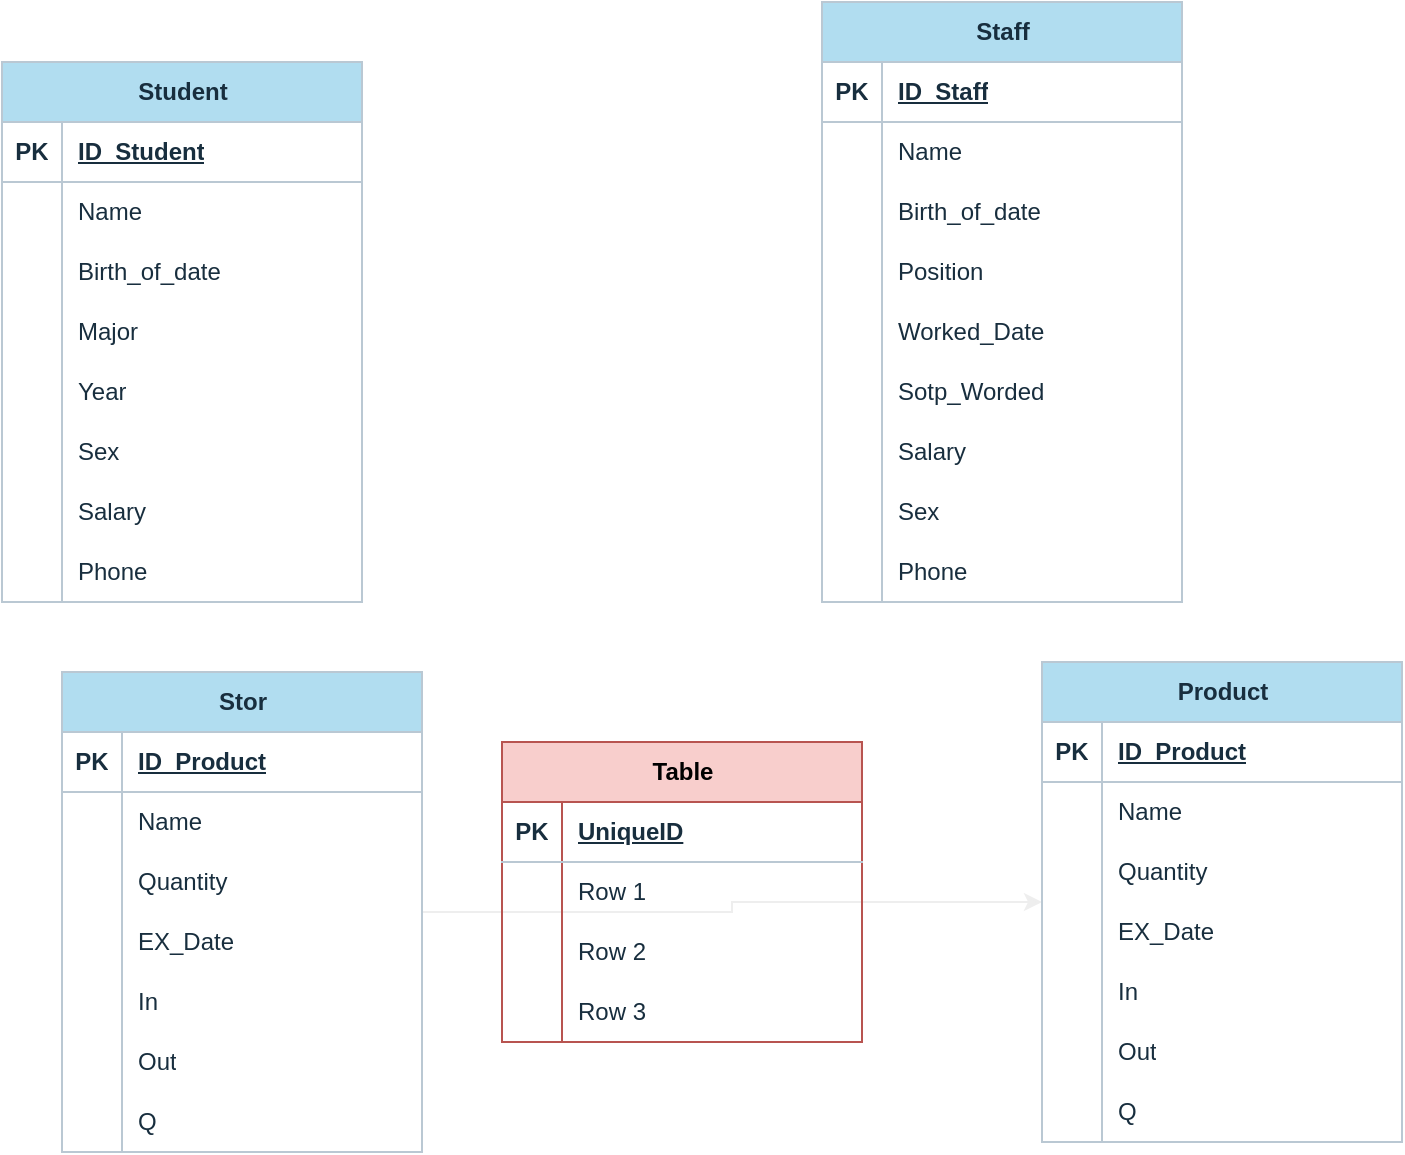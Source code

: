 <mxfile version="22.0.6" type="github">
  <diagram name="Page-1" id="-uVMMK3k9KQ1i6ZCqs99">
    <mxGraphModel dx="1050" dy="574" grid="1" gridSize="10" guides="1" tooltips="1" connect="1" arrows="1" fold="1" page="1" pageScale="1" pageWidth="827" pageHeight="1169" math="0" shadow="0">
      <root>
        <mxCell id="0" />
        <mxCell id="1" parent="0" />
        <mxCell id="HidAWveacoZVQn8KTS15-1" value="Student" style="shape=table;startSize=30;container=1;collapsible=1;childLayout=tableLayout;fixedRows=1;rowLines=0;fontStyle=1;align=center;resizeLast=1;html=1;labelBackgroundColor=none;fillColor=#B1DDF0;strokeColor=#BAC8D3;fontColor=#182E3E;" vertex="1" parent="1">
          <mxGeometry x="80" y="160" width="180" height="270" as="geometry" />
        </mxCell>
        <mxCell id="HidAWveacoZVQn8KTS15-2" value="" style="shape=tableRow;horizontal=0;startSize=0;swimlaneHead=0;swimlaneBody=0;fillColor=none;collapsible=0;dropTarget=0;points=[[0,0.5],[1,0.5]];portConstraint=eastwest;top=0;left=0;right=0;bottom=1;labelBackgroundColor=none;strokeColor=#BAC8D3;fontColor=#182E3E;" vertex="1" parent="HidAWveacoZVQn8KTS15-1">
          <mxGeometry y="30" width="180" height="30" as="geometry" />
        </mxCell>
        <mxCell id="HidAWveacoZVQn8KTS15-3" value="PK" style="shape=partialRectangle;connectable=0;fillColor=none;top=0;left=0;bottom=0;right=0;fontStyle=1;overflow=hidden;whiteSpace=wrap;html=1;labelBackgroundColor=none;strokeColor=#BAC8D3;fontColor=#182E3E;" vertex="1" parent="HidAWveacoZVQn8KTS15-2">
          <mxGeometry width="30" height="30" as="geometry">
            <mxRectangle width="30" height="30" as="alternateBounds" />
          </mxGeometry>
        </mxCell>
        <mxCell id="HidAWveacoZVQn8KTS15-4" value="ID_Student" style="shape=partialRectangle;connectable=0;fillColor=none;top=0;left=0;bottom=0;right=0;align=left;spacingLeft=6;fontStyle=5;overflow=hidden;whiteSpace=wrap;html=1;labelBackgroundColor=none;strokeColor=#BAC8D3;fontColor=#182E3E;" vertex="1" parent="HidAWveacoZVQn8KTS15-2">
          <mxGeometry x="30" width="150" height="30" as="geometry">
            <mxRectangle width="150" height="30" as="alternateBounds" />
          </mxGeometry>
        </mxCell>
        <mxCell id="HidAWveacoZVQn8KTS15-5" value="" style="shape=tableRow;horizontal=0;startSize=0;swimlaneHead=0;swimlaneBody=0;fillColor=none;collapsible=0;dropTarget=0;points=[[0,0.5],[1,0.5]];portConstraint=eastwest;top=0;left=0;right=0;bottom=0;labelBackgroundColor=none;strokeColor=#BAC8D3;fontColor=#182E3E;" vertex="1" parent="HidAWveacoZVQn8KTS15-1">
          <mxGeometry y="60" width="180" height="30" as="geometry" />
        </mxCell>
        <mxCell id="HidAWveacoZVQn8KTS15-6" value="" style="shape=partialRectangle;connectable=0;fillColor=none;top=0;left=0;bottom=0;right=0;editable=1;overflow=hidden;whiteSpace=wrap;html=1;labelBackgroundColor=none;strokeColor=#BAC8D3;fontColor=#182E3E;" vertex="1" parent="HidAWveacoZVQn8KTS15-5">
          <mxGeometry width="30" height="30" as="geometry">
            <mxRectangle width="30" height="30" as="alternateBounds" />
          </mxGeometry>
        </mxCell>
        <mxCell id="HidAWveacoZVQn8KTS15-7" value="Name" style="shape=partialRectangle;connectable=0;fillColor=none;top=0;left=0;bottom=0;right=0;align=left;spacingLeft=6;overflow=hidden;whiteSpace=wrap;html=1;labelBackgroundColor=none;strokeColor=#BAC8D3;fontColor=#182E3E;" vertex="1" parent="HidAWveacoZVQn8KTS15-5">
          <mxGeometry x="30" width="150" height="30" as="geometry">
            <mxRectangle width="150" height="30" as="alternateBounds" />
          </mxGeometry>
        </mxCell>
        <mxCell id="HidAWveacoZVQn8KTS15-8" value="" style="shape=tableRow;horizontal=0;startSize=0;swimlaneHead=0;swimlaneBody=0;fillColor=none;collapsible=0;dropTarget=0;points=[[0,0.5],[1,0.5]];portConstraint=eastwest;top=0;left=0;right=0;bottom=0;labelBackgroundColor=none;strokeColor=#BAC8D3;fontColor=#182E3E;" vertex="1" parent="HidAWveacoZVQn8KTS15-1">
          <mxGeometry y="90" width="180" height="30" as="geometry" />
        </mxCell>
        <mxCell id="HidAWveacoZVQn8KTS15-9" value="" style="shape=partialRectangle;connectable=0;fillColor=none;top=0;left=0;bottom=0;right=0;editable=1;overflow=hidden;whiteSpace=wrap;html=1;labelBackgroundColor=none;strokeColor=#BAC8D3;fontColor=#182E3E;" vertex="1" parent="HidAWveacoZVQn8KTS15-8">
          <mxGeometry width="30" height="30" as="geometry">
            <mxRectangle width="30" height="30" as="alternateBounds" />
          </mxGeometry>
        </mxCell>
        <mxCell id="HidAWveacoZVQn8KTS15-10" value="Birth_of_date" style="shape=partialRectangle;connectable=0;fillColor=none;top=0;left=0;bottom=0;right=0;align=left;spacingLeft=6;overflow=hidden;whiteSpace=wrap;html=1;labelBackgroundColor=none;strokeColor=#BAC8D3;fontColor=#182E3E;" vertex="1" parent="HidAWveacoZVQn8KTS15-8">
          <mxGeometry x="30" width="150" height="30" as="geometry">
            <mxRectangle width="150" height="30" as="alternateBounds" />
          </mxGeometry>
        </mxCell>
        <mxCell id="HidAWveacoZVQn8KTS15-11" value="" style="shape=tableRow;horizontal=0;startSize=0;swimlaneHead=0;swimlaneBody=0;fillColor=none;collapsible=0;dropTarget=0;points=[[0,0.5],[1,0.5]];portConstraint=eastwest;top=0;left=0;right=0;bottom=0;labelBackgroundColor=none;strokeColor=#BAC8D3;fontColor=#182E3E;" vertex="1" parent="HidAWveacoZVQn8KTS15-1">
          <mxGeometry y="120" width="180" height="30" as="geometry" />
        </mxCell>
        <mxCell id="HidAWveacoZVQn8KTS15-12" value="" style="shape=partialRectangle;connectable=0;fillColor=none;top=0;left=0;bottom=0;right=0;editable=1;overflow=hidden;whiteSpace=wrap;html=1;labelBackgroundColor=none;strokeColor=#BAC8D3;fontColor=#182E3E;" vertex="1" parent="HidAWveacoZVQn8KTS15-11">
          <mxGeometry width="30" height="30" as="geometry">
            <mxRectangle width="30" height="30" as="alternateBounds" />
          </mxGeometry>
        </mxCell>
        <mxCell id="HidAWveacoZVQn8KTS15-13" value="Major" style="shape=partialRectangle;connectable=0;fillColor=none;top=0;left=0;bottom=0;right=0;align=left;spacingLeft=6;overflow=hidden;whiteSpace=wrap;html=1;labelBackgroundColor=none;strokeColor=#BAC8D3;fontColor=#182E3E;" vertex="1" parent="HidAWveacoZVQn8KTS15-11">
          <mxGeometry x="30" width="150" height="30" as="geometry">
            <mxRectangle width="150" height="30" as="alternateBounds" />
          </mxGeometry>
        </mxCell>
        <mxCell id="HidAWveacoZVQn8KTS15-64" value="" style="shape=tableRow;horizontal=0;startSize=0;swimlaneHead=0;swimlaneBody=0;fillColor=none;collapsible=0;dropTarget=0;points=[[0,0.5],[1,0.5]];portConstraint=eastwest;top=0;left=0;right=0;bottom=0;labelBackgroundColor=none;strokeColor=#BAC8D3;fontColor=#182E3E;" vertex="1" parent="HidAWveacoZVQn8KTS15-1">
          <mxGeometry y="150" width="180" height="30" as="geometry" />
        </mxCell>
        <mxCell id="HidAWveacoZVQn8KTS15-65" value="" style="shape=partialRectangle;connectable=0;fillColor=none;top=0;left=0;bottom=0;right=0;editable=1;overflow=hidden;whiteSpace=wrap;html=1;labelBackgroundColor=none;strokeColor=#BAC8D3;fontColor=#182E3E;" vertex="1" parent="HidAWveacoZVQn8KTS15-64">
          <mxGeometry width="30" height="30" as="geometry">
            <mxRectangle width="30" height="30" as="alternateBounds" />
          </mxGeometry>
        </mxCell>
        <mxCell id="HidAWveacoZVQn8KTS15-66" value="Year" style="shape=partialRectangle;connectable=0;fillColor=none;top=0;left=0;bottom=0;right=0;align=left;spacingLeft=6;overflow=hidden;whiteSpace=wrap;html=1;labelBackgroundColor=none;strokeColor=#BAC8D3;fontColor=#182E3E;" vertex="1" parent="HidAWveacoZVQn8KTS15-64">
          <mxGeometry x="30" width="150" height="30" as="geometry">
            <mxRectangle width="150" height="30" as="alternateBounds" />
          </mxGeometry>
        </mxCell>
        <mxCell id="HidAWveacoZVQn8KTS15-67" value="" style="shape=tableRow;horizontal=0;startSize=0;swimlaneHead=0;swimlaneBody=0;fillColor=none;collapsible=0;dropTarget=0;points=[[0,0.5],[1,0.5]];portConstraint=eastwest;top=0;left=0;right=0;bottom=0;labelBackgroundColor=none;strokeColor=#BAC8D3;fontColor=#182E3E;" vertex="1" parent="HidAWveacoZVQn8KTS15-1">
          <mxGeometry y="180" width="180" height="30" as="geometry" />
        </mxCell>
        <mxCell id="HidAWveacoZVQn8KTS15-68" value="" style="shape=partialRectangle;connectable=0;fillColor=none;top=0;left=0;bottom=0;right=0;editable=1;overflow=hidden;whiteSpace=wrap;html=1;labelBackgroundColor=none;strokeColor=#BAC8D3;fontColor=#182E3E;" vertex="1" parent="HidAWveacoZVQn8KTS15-67">
          <mxGeometry width="30" height="30" as="geometry">
            <mxRectangle width="30" height="30" as="alternateBounds" />
          </mxGeometry>
        </mxCell>
        <mxCell id="HidAWveacoZVQn8KTS15-69" value="Sex" style="shape=partialRectangle;connectable=0;fillColor=none;top=0;left=0;bottom=0;right=0;align=left;spacingLeft=6;overflow=hidden;whiteSpace=wrap;html=1;labelBackgroundColor=none;strokeColor=#BAC8D3;fontColor=#182E3E;" vertex="1" parent="HidAWveacoZVQn8KTS15-67">
          <mxGeometry x="30" width="150" height="30" as="geometry">
            <mxRectangle width="150" height="30" as="alternateBounds" />
          </mxGeometry>
        </mxCell>
        <mxCell id="HidAWveacoZVQn8KTS15-109" value="" style="shape=tableRow;horizontal=0;startSize=0;swimlaneHead=0;swimlaneBody=0;fillColor=none;collapsible=0;dropTarget=0;points=[[0,0.5],[1,0.5]];portConstraint=eastwest;top=0;left=0;right=0;bottom=0;labelBackgroundColor=none;strokeColor=#BAC8D3;fontColor=#182E3E;" vertex="1" parent="HidAWveacoZVQn8KTS15-1">
          <mxGeometry y="210" width="180" height="30" as="geometry" />
        </mxCell>
        <mxCell id="HidAWveacoZVQn8KTS15-110" value="" style="shape=partialRectangle;connectable=0;fillColor=none;top=0;left=0;bottom=0;right=0;editable=1;overflow=hidden;whiteSpace=wrap;html=1;labelBackgroundColor=none;strokeColor=#BAC8D3;fontColor=#182E3E;" vertex="1" parent="HidAWveacoZVQn8KTS15-109">
          <mxGeometry width="30" height="30" as="geometry">
            <mxRectangle width="30" height="30" as="alternateBounds" />
          </mxGeometry>
        </mxCell>
        <mxCell id="HidAWveacoZVQn8KTS15-111" value="Salary" style="shape=partialRectangle;connectable=0;fillColor=none;top=0;left=0;bottom=0;right=0;align=left;spacingLeft=6;overflow=hidden;whiteSpace=wrap;html=1;labelBackgroundColor=none;strokeColor=#BAC8D3;fontColor=#182E3E;" vertex="1" parent="HidAWveacoZVQn8KTS15-109">
          <mxGeometry x="30" width="150" height="30" as="geometry">
            <mxRectangle width="150" height="30" as="alternateBounds" />
          </mxGeometry>
        </mxCell>
        <mxCell id="HidAWveacoZVQn8KTS15-176" value="" style="shape=tableRow;horizontal=0;startSize=0;swimlaneHead=0;swimlaneBody=0;fillColor=none;collapsible=0;dropTarget=0;points=[[0,0.5],[1,0.5]];portConstraint=eastwest;top=0;left=0;right=0;bottom=0;labelBackgroundColor=none;strokeColor=#BAC8D3;fontColor=#182E3E;" vertex="1" parent="HidAWveacoZVQn8KTS15-1">
          <mxGeometry y="240" width="180" height="30" as="geometry" />
        </mxCell>
        <mxCell id="HidAWveacoZVQn8KTS15-177" value="" style="shape=partialRectangle;connectable=0;fillColor=none;top=0;left=0;bottom=0;right=0;editable=1;overflow=hidden;whiteSpace=wrap;html=1;labelBackgroundColor=none;strokeColor=#BAC8D3;fontColor=#182E3E;" vertex="1" parent="HidAWveacoZVQn8KTS15-176">
          <mxGeometry width="30" height="30" as="geometry">
            <mxRectangle width="30" height="30" as="alternateBounds" />
          </mxGeometry>
        </mxCell>
        <mxCell id="HidAWveacoZVQn8KTS15-178" value="Phone" style="shape=partialRectangle;connectable=0;fillColor=none;top=0;left=0;bottom=0;right=0;align=left;spacingLeft=6;overflow=hidden;whiteSpace=wrap;html=1;labelBackgroundColor=none;strokeColor=#BAC8D3;fontColor=#182E3E;" vertex="1" parent="HidAWveacoZVQn8KTS15-176">
          <mxGeometry x="30" width="150" height="30" as="geometry">
            <mxRectangle width="150" height="30" as="alternateBounds" />
          </mxGeometry>
        </mxCell>
        <mxCell id="HidAWveacoZVQn8KTS15-70" value="Staff" style="shape=table;startSize=30;container=1;collapsible=1;childLayout=tableLayout;fixedRows=1;rowLines=0;fontStyle=1;align=center;resizeLast=1;html=1;labelBackgroundColor=none;fillColor=#B1DDF0;strokeColor=#BAC8D3;fontColor=#182E3E;" vertex="1" parent="1">
          <mxGeometry x="490" y="130" width="180" height="300" as="geometry" />
        </mxCell>
        <mxCell id="HidAWveacoZVQn8KTS15-71" value="" style="shape=tableRow;horizontal=0;startSize=0;swimlaneHead=0;swimlaneBody=0;fillColor=none;collapsible=0;dropTarget=0;points=[[0,0.5],[1,0.5]];portConstraint=eastwest;top=0;left=0;right=0;bottom=1;labelBackgroundColor=none;strokeColor=#BAC8D3;fontColor=#182E3E;" vertex="1" parent="HidAWveacoZVQn8KTS15-70">
          <mxGeometry y="30" width="180" height="30" as="geometry" />
        </mxCell>
        <mxCell id="HidAWveacoZVQn8KTS15-72" value="PK" style="shape=partialRectangle;connectable=0;fillColor=none;top=0;left=0;bottom=0;right=0;fontStyle=1;overflow=hidden;whiteSpace=wrap;html=1;labelBackgroundColor=none;strokeColor=#BAC8D3;fontColor=#182E3E;" vertex="1" parent="HidAWveacoZVQn8KTS15-71">
          <mxGeometry width="30" height="30" as="geometry">
            <mxRectangle width="30" height="30" as="alternateBounds" />
          </mxGeometry>
        </mxCell>
        <mxCell id="HidAWveacoZVQn8KTS15-73" value="ID_Staff" style="shape=partialRectangle;connectable=0;fillColor=none;top=0;left=0;bottom=0;right=0;align=left;spacingLeft=6;fontStyle=5;overflow=hidden;whiteSpace=wrap;html=1;labelBackgroundColor=none;strokeColor=#BAC8D3;fontColor=#182E3E;" vertex="1" parent="HidAWveacoZVQn8KTS15-71">
          <mxGeometry x="30" width="150" height="30" as="geometry">
            <mxRectangle width="150" height="30" as="alternateBounds" />
          </mxGeometry>
        </mxCell>
        <mxCell id="HidAWveacoZVQn8KTS15-74" value="" style="shape=tableRow;horizontal=0;startSize=0;swimlaneHead=0;swimlaneBody=0;fillColor=none;collapsible=0;dropTarget=0;points=[[0,0.5],[1,0.5]];portConstraint=eastwest;top=0;left=0;right=0;bottom=0;labelBackgroundColor=none;strokeColor=#BAC8D3;fontColor=#182E3E;" vertex="1" parent="HidAWveacoZVQn8KTS15-70">
          <mxGeometry y="60" width="180" height="30" as="geometry" />
        </mxCell>
        <mxCell id="HidAWveacoZVQn8KTS15-75" value="" style="shape=partialRectangle;connectable=0;fillColor=none;top=0;left=0;bottom=0;right=0;editable=1;overflow=hidden;whiteSpace=wrap;html=1;labelBackgroundColor=none;strokeColor=#BAC8D3;fontColor=#182E3E;" vertex="1" parent="HidAWveacoZVQn8KTS15-74">
          <mxGeometry width="30" height="30" as="geometry">
            <mxRectangle width="30" height="30" as="alternateBounds" />
          </mxGeometry>
        </mxCell>
        <mxCell id="HidAWveacoZVQn8KTS15-76" value="Name" style="shape=partialRectangle;connectable=0;fillColor=none;top=0;left=0;bottom=0;right=0;align=left;spacingLeft=6;overflow=hidden;whiteSpace=wrap;html=1;labelBackgroundColor=none;strokeColor=#BAC8D3;fontColor=#182E3E;" vertex="1" parent="HidAWveacoZVQn8KTS15-74">
          <mxGeometry x="30" width="150" height="30" as="geometry">
            <mxRectangle width="150" height="30" as="alternateBounds" />
          </mxGeometry>
        </mxCell>
        <mxCell id="HidAWveacoZVQn8KTS15-77" value="" style="shape=tableRow;horizontal=0;startSize=0;swimlaneHead=0;swimlaneBody=0;fillColor=none;collapsible=0;dropTarget=0;points=[[0,0.5],[1,0.5]];portConstraint=eastwest;top=0;left=0;right=0;bottom=0;labelBackgroundColor=none;strokeColor=#BAC8D3;fontColor=#182E3E;" vertex="1" parent="HidAWveacoZVQn8KTS15-70">
          <mxGeometry y="90" width="180" height="30" as="geometry" />
        </mxCell>
        <mxCell id="HidAWveacoZVQn8KTS15-78" value="" style="shape=partialRectangle;connectable=0;fillColor=none;top=0;left=0;bottom=0;right=0;editable=1;overflow=hidden;whiteSpace=wrap;html=1;labelBackgroundColor=none;strokeColor=#BAC8D3;fontColor=#182E3E;" vertex="1" parent="HidAWveacoZVQn8KTS15-77">
          <mxGeometry width="30" height="30" as="geometry">
            <mxRectangle width="30" height="30" as="alternateBounds" />
          </mxGeometry>
        </mxCell>
        <mxCell id="HidAWveacoZVQn8KTS15-79" value="Birth_of_date" style="shape=partialRectangle;connectable=0;fillColor=none;top=0;left=0;bottom=0;right=0;align=left;spacingLeft=6;overflow=hidden;whiteSpace=wrap;html=1;labelBackgroundColor=none;strokeColor=#BAC8D3;fontColor=#182E3E;" vertex="1" parent="HidAWveacoZVQn8KTS15-77">
          <mxGeometry x="30" width="150" height="30" as="geometry">
            <mxRectangle width="150" height="30" as="alternateBounds" />
          </mxGeometry>
        </mxCell>
        <mxCell id="HidAWveacoZVQn8KTS15-80" value="" style="shape=tableRow;horizontal=0;startSize=0;swimlaneHead=0;swimlaneBody=0;fillColor=none;collapsible=0;dropTarget=0;points=[[0,0.5],[1,0.5]];portConstraint=eastwest;top=0;left=0;right=0;bottom=0;labelBackgroundColor=none;strokeColor=#BAC8D3;fontColor=#182E3E;" vertex="1" parent="HidAWveacoZVQn8KTS15-70">
          <mxGeometry y="120" width="180" height="30" as="geometry" />
        </mxCell>
        <mxCell id="HidAWveacoZVQn8KTS15-81" value="" style="shape=partialRectangle;connectable=0;fillColor=none;top=0;left=0;bottom=0;right=0;editable=1;overflow=hidden;whiteSpace=wrap;html=1;labelBackgroundColor=none;strokeColor=#BAC8D3;fontColor=#182E3E;" vertex="1" parent="HidAWveacoZVQn8KTS15-80">
          <mxGeometry width="30" height="30" as="geometry">
            <mxRectangle width="30" height="30" as="alternateBounds" />
          </mxGeometry>
        </mxCell>
        <mxCell id="HidAWveacoZVQn8KTS15-82" value="Position" style="shape=partialRectangle;connectable=0;fillColor=none;top=0;left=0;bottom=0;right=0;align=left;spacingLeft=6;overflow=hidden;whiteSpace=wrap;html=1;labelBackgroundColor=none;strokeColor=#BAC8D3;fontColor=#182E3E;" vertex="1" parent="HidAWveacoZVQn8KTS15-80">
          <mxGeometry x="30" width="150" height="30" as="geometry">
            <mxRectangle width="150" height="30" as="alternateBounds" />
          </mxGeometry>
        </mxCell>
        <mxCell id="HidAWveacoZVQn8KTS15-83" value="" style="shape=tableRow;horizontal=0;startSize=0;swimlaneHead=0;swimlaneBody=0;fillColor=none;collapsible=0;dropTarget=0;points=[[0,0.5],[1,0.5]];portConstraint=eastwest;top=0;left=0;right=0;bottom=0;labelBackgroundColor=none;strokeColor=#BAC8D3;fontColor=#182E3E;" vertex="1" parent="HidAWveacoZVQn8KTS15-70">
          <mxGeometry y="150" width="180" height="30" as="geometry" />
        </mxCell>
        <mxCell id="HidAWveacoZVQn8KTS15-84" value="" style="shape=partialRectangle;connectable=0;fillColor=none;top=0;left=0;bottom=0;right=0;editable=1;overflow=hidden;whiteSpace=wrap;html=1;labelBackgroundColor=none;strokeColor=#BAC8D3;fontColor=#182E3E;" vertex="1" parent="HidAWveacoZVQn8KTS15-83">
          <mxGeometry width="30" height="30" as="geometry">
            <mxRectangle width="30" height="30" as="alternateBounds" />
          </mxGeometry>
        </mxCell>
        <mxCell id="HidAWveacoZVQn8KTS15-85" value="Worked_Date" style="shape=partialRectangle;connectable=0;fillColor=none;top=0;left=0;bottom=0;right=0;align=left;spacingLeft=6;overflow=hidden;whiteSpace=wrap;html=1;labelBackgroundColor=none;strokeColor=#BAC8D3;fontColor=#182E3E;" vertex="1" parent="HidAWveacoZVQn8KTS15-83">
          <mxGeometry x="30" width="150" height="30" as="geometry">
            <mxRectangle width="150" height="30" as="alternateBounds" />
          </mxGeometry>
        </mxCell>
        <mxCell id="HidAWveacoZVQn8KTS15-86" value="" style="shape=tableRow;horizontal=0;startSize=0;swimlaneHead=0;swimlaneBody=0;fillColor=none;collapsible=0;dropTarget=0;points=[[0,0.5],[1,0.5]];portConstraint=eastwest;top=0;left=0;right=0;bottom=0;labelBackgroundColor=none;strokeColor=#BAC8D3;fontColor=#182E3E;" vertex="1" parent="HidAWveacoZVQn8KTS15-70">
          <mxGeometry y="180" width="180" height="30" as="geometry" />
        </mxCell>
        <mxCell id="HidAWveacoZVQn8KTS15-87" value="" style="shape=partialRectangle;connectable=0;fillColor=none;top=0;left=0;bottom=0;right=0;editable=1;overflow=hidden;whiteSpace=wrap;html=1;labelBackgroundColor=none;strokeColor=#BAC8D3;fontColor=#182E3E;" vertex="1" parent="HidAWveacoZVQn8KTS15-86">
          <mxGeometry width="30" height="30" as="geometry">
            <mxRectangle width="30" height="30" as="alternateBounds" />
          </mxGeometry>
        </mxCell>
        <mxCell id="HidAWveacoZVQn8KTS15-88" value="Sotp_Worded" style="shape=partialRectangle;connectable=0;fillColor=none;top=0;left=0;bottom=0;right=0;align=left;spacingLeft=6;overflow=hidden;whiteSpace=wrap;html=1;labelBackgroundColor=none;strokeColor=#BAC8D3;fontColor=#182E3E;" vertex="1" parent="HidAWveacoZVQn8KTS15-86">
          <mxGeometry x="30" width="150" height="30" as="geometry">
            <mxRectangle width="150" height="30" as="alternateBounds" />
          </mxGeometry>
        </mxCell>
        <mxCell id="HidAWveacoZVQn8KTS15-112" value="" style="shape=tableRow;horizontal=0;startSize=0;swimlaneHead=0;swimlaneBody=0;fillColor=none;collapsible=0;dropTarget=0;points=[[0,0.5],[1,0.5]];portConstraint=eastwest;top=0;left=0;right=0;bottom=0;labelBackgroundColor=none;strokeColor=#BAC8D3;fontColor=#182E3E;" vertex="1" parent="HidAWveacoZVQn8KTS15-70">
          <mxGeometry y="210" width="180" height="30" as="geometry" />
        </mxCell>
        <mxCell id="HidAWveacoZVQn8KTS15-113" value="" style="shape=partialRectangle;connectable=0;fillColor=none;top=0;left=0;bottom=0;right=0;editable=1;overflow=hidden;whiteSpace=wrap;html=1;labelBackgroundColor=none;strokeColor=#BAC8D3;fontColor=#182E3E;" vertex="1" parent="HidAWveacoZVQn8KTS15-112">
          <mxGeometry width="30" height="30" as="geometry">
            <mxRectangle width="30" height="30" as="alternateBounds" />
          </mxGeometry>
        </mxCell>
        <mxCell id="HidAWveacoZVQn8KTS15-114" value="Salary" style="shape=partialRectangle;connectable=0;fillColor=none;top=0;left=0;bottom=0;right=0;align=left;spacingLeft=6;overflow=hidden;whiteSpace=wrap;html=1;labelBackgroundColor=none;strokeColor=#BAC8D3;fontColor=#182E3E;" vertex="1" parent="HidAWveacoZVQn8KTS15-112">
          <mxGeometry x="30" width="150" height="30" as="geometry">
            <mxRectangle width="150" height="30" as="alternateBounds" />
          </mxGeometry>
        </mxCell>
        <mxCell id="HidAWveacoZVQn8KTS15-115" value="" style="shape=tableRow;horizontal=0;startSize=0;swimlaneHead=0;swimlaneBody=0;fillColor=none;collapsible=0;dropTarget=0;points=[[0,0.5],[1,0.5]];portConstraint=eastwest;top=0;left=0;right=0;bottom=0;labelBackgroundColor=none;strokeColor=#BAC8D3;fontColor=#182E3E;" vertex="1" parent="HidAWveacoZVQn8KTS15-70">
          <mxGeometry y="240" width="180" height="30" as="geometry" />
        </mxCell>
        <mxCell id="HidAWveacoZVQn8KTS15-116" value="" style="shape=partialRectangle;connectable=0;fillColor=none;top=0;left=0;bottom=0;right=0;editable=1;overflow=hidden;whiteSpace=wrap;html=1;labelBackgroundColor=none;strokeColor=#BAC8D3;fontColor=#182E3E;" vertex="1" parent="HidAWveacoZVQn8KTS15-115">
          <mxGeometry width="30" height="30" as="geometry">
            <mxRectangle width="30" height="30" as="alternateBounds" />
          </mxGeometry>
        </mxCell>
        <mxCell id="HidAWveacoZVQn8KTS15-117" value="Sex" style="shape=partialRectangle;connectable=0;fillColor=none;top=0;left=0;bottom=0;right=0;align=left;spacingLeft=6;overflow=hidden;whiteSpace=wrap;html=1;labelBackgroundColor=none;strokeColor=#BAC8D3;fontColor=#182E3E;" vertex="1" parent="HidAWveacoZVQn8KTS15-115">
          <mxGeometry x="30" width="150" height="30" as="geometry">
            <mxRectangle width="150" height="30" as="alternateBounds" />
          </mxGeometry>
        </mxCell>
        <mxCell id="HidAWveacoZVQn8KTS15-179" value="" style="shape=tableRow;horizontal=0;startSize=0;swimlaneHead=0;swimlaneBody=0;fillColor=none;collapsible=0;dropTarget=0;points=[[0,0.5],[1,0.5]];portConstraint=eastwest;top=0;left=0;right=0;bottom=0;labelBackgroundColor=none;strokeColor=#BAC8D3;fontColor=#182E3E;" vertex="1" parent="HidAWveacoZVQn8KTS15-70">
          <mxGeometry y="270" width="180" height="30" as="geometry" />
        </mxCell>
        <mxCell id="HidAWveacoZVQn8KTS15-180" value="" style="shape=partialRectangle;connectable=0;fillColor=none;top=0;left=0;bottom=0;right=0;editable=1;overflow=hidden;whiteSpace=wrap;html=1;labelBackgroundColor=none;strokeColor=#BAC8D3;fontColor=#182E3E;" vertex="1" parent="HidAWveacoZVQn8KTS15-179">
          <mxGeometry width="30" height="30" as="geometry">
            <mxRectangle width="30" height="30" as="alternateBounds" />
          </mxGeometry>
        </mxCell>
        <mxCell id="HidAWveacoZVQn8KTS15-181" value="Phone" style="shape=partialRectangle;connectable=0;fillColor=none;top=0;left=0;bottom=0;right=0;align=left;spacingLeft=6;overflow=hidden;whiteSpace=wrap;html=1;labelBackgroundColor=none;strokeColor=#BAC8D3;fontColor=#182E3E;" vertex="1" parent="HidAWveacoZVQn8KTS15-179">
          <mxGeometry x="30" width="150" height="30" as="geometry">
            <mxRectangle width="150" height="30" as="alternateBounds" />
          </mxGeometry>
        </mxCell>
        <mxCell id="HidAWveacoZVQn8KTS15-162" value="" style="edgeStyle=orthogonalEdgeStyle;rounded=0;orthogonalLoop=1;jettySize=auto;html=1;strokeColor=#EEEEEE;fontColor=#FFFFFF;" edge="1" parent="1" source="HidAWveacoZVQn8KTS15-118" target="HidAWveacoZVQn8KTS15-140">
          <mxGeometry relative="1" as="geometry" />
        </mxCell>
        <mxCell id="HidAWveacoZVQn8KTS15-118" value="Stor" style="shape=table;startSize=30;container=1;collapsible=1;childLayout=tableLayout;fixedRows=1;rowLines=0;fontStyle=1;align=center;resizeLast=1;html=1;strokeColor=#BAC8D3;fontColor=#182E3E;fillColor=#B1DDF0;" vertex="1" parent="1">
          <mxGeometry x="110" y="465" width="180" height="240" as="geometry" />
        </mxCell>
        <mxCell id="HidAWveacoZVQn8KTS15-119" value="" style="shape=tableRow;horizontal=0;startSize=0;swimlaneHead=0;swimlaneBody=0;fillColor=none;collapsible=0;dropTarget=0;points=[[0,0.5],[1,0.5]];portConstraint=eastwest;top=0;left=0;right=0;bottom=1;strokeColor=#BAC8D3;fontColor=#182E3E;" vertex="1" parent="HidAWveacoZVQn8KTS15-118">
          <mxGeometry y="30" width="180" height="30" as="geometry" />
        </mxCell>
        <mxCell id="HidAWveacoZVQn8KTS15-120" value="PK" style="shape=partialRectangle;connectable=0;fillColor=none;top=0;left=0;bottom=0;right=0;fontStyle=1;overflow=hidden;whiteSpace=wrap;html=1;strokeColor=#BAC8D3;fontColor=#182E3E;" vertex="1" parent="HidAWveacoZVQn8KTS15-119">
          <mxGeometry width="30" height="30" as="geometry">
            <mxRectangle width="30" height="30" as="alternateBounds" />
          </mxGeometry>
        </mxCell>
        <mxCell id="HidAWveacoZVQn8KTS15-121" value="ID_Product" style="shape=partialRectangle;connectable=0;fillColor=none;top=0;left=0;bottom=0;right=0;align=left;spacingLeft=6;fontStyle=5;overflow=hidden;whiteSpace=wrap;html=1;strokeColor=#BAC8D3;fontColor=#182E3E;" vertex="1" parent="HidAWveacoZVQn8KTS15-119">
          <mxGeometry x="30" width="150" height="30" as="geometry">
            <mxRectangle width="150" height="30" as="alternateBounds" />
          </mxGeometry>
        </mxCell>
        <mxCell id="HidAWveacoZVQn8KTS15-122" value="" style="shape=tableRow;horizontal=0;startSize=0;swimlaneHead=0;swimlaneBody=0;fillColor=none;collapsible=0;dropTarget=0;points=[[0,0.5],[1,0.5]];portConstraint=eastwest;top=0;left=0;right=0;bottom=0;strokeColor=#BAC8D3;fontColor=#182E3E;" vertex="1" parent="HidAWveacoZVQn8KTS15-118">
          <mxGeometry y="60" width="180" height="30" as="geometry" />
        </mxCell>
        <mxCell id="HidAWveacoZVQn8KTS15-123" value="" style="shape=partialRectangle;connectable=0;fillColor=none;top=0;left=0;bottom=0;right=0;editable=1;overflow=hidden;whiteSpace=wrap;html=1;strokeColor=#BAC8D3;fontColor=#182E3E;" vertex="1" parent="HidAWveacoZVQn8KTS15-122">
          <mxGeometry width="30" height="30" as="geometry">
            <mxRectangle width="30" height="30" as="alternateBounds" />
          </mxGeometry>
        </mxCell>
        <mxCell id="HidAWveacoZVQn8KTS15-124" value="Name" style="shape=partialRectangle;connectable=0;fillColor=none;top=0;left=0;bottom=0;right=0;align=left;spacingLeft=6;overflow=hidden;whiteSpace=wrap;html=1;strokeColor=#BAC8D3;fontColor=#182E3E;" vertex="1" parent="HidAWveacoZVQn8KTS15-122">
          <mxGeometry x="30" width="150" height="30" as="geometry">
            <mxRectangle width="150" height="30" as="alternateBounds" />
          </mxGeometry>
        </mxCell>
        <mxCell id="HidAWveacoZVQn8KTS15-125" value="" style="shape=tableRow;horizontal=0;startSize=0;swimlaneHead=0;swimlaneBody=0;fillColor=none;collapsible=0;dropTarget=0;points=[[0,0.5],[1,0.5]];portConstraint=eastwest;top=0;left=0;right=0;bottom=0;strokeColor=#BAC8D3;fontColor=#182E3E;" vertex="1" parent="HidAWveacoZVQn8KTS15-118">
          <mxGeometry y="90" width="180" height="30" as="geometry" />
        </mxCell>
        <mxCell id="HidAWveacoZVQn8KTS15-126" value="" style="shape=partialRectangle;connectable=0;fillColor=none;top=0;left=0;bottom=0;right=0;editable=1;overflow=hidden;whiteSpace=wrap;html=1;strokeColor=#BAC8D3;fontColor=#182E3E;" vertex="1" parent="HidAWveacoZVQn8KTS15-125">
          <mxGeometry width="30" height="30" as="geometry">
            <mxRectangle width="30" height="30" as="alternateBounds" />
          </mxGeometry>
        </mxCell>
        <mxCell id="HidAWveacoZVQn8KTS15-127" value="Quantity" style="shape=partialRectangle;connectable=0;fillColor=none;top=0;left=0;bottom=0;right=0;align=left;spacingLeft=6;overflow=hidden;whiteSpace=wrap;html=1;strokeColor=#BAC8D3;fontColor=#182E3E;" vertex="1" parent="HidAWveacoZVQn8KTS15-125">
          <mxGeometry x="30" width="150" height="30" as="geometry">
            <mxRectangle width="150" height="30" as="alternateBounds" />
          </mxGeometry>
        </mxCell>
        <mxCell id="HidAWveacoZVQn8KTS15-128" value="" style="shape=tableRow;horizontal=0;startSize=0;swimlaneHead=0;swimlaneBody=0;fillColor=none;collapsible=0;dropTarget=0;points=[[0,0.5],[1,0.5]];portConstraint=eastwest;top=0;left=0;right=0;bottom=0;strokeColor=#BAC8D3;fontColor=#182E3E;" vertex="1" parent="HidAWveacoZVQn8KTS15-118">
          <mxGeometry y="120" width="180" height="30" as="geometry" />
        </mxCell>
        <mxCell id="HidAWveacoZVQn8KTS15-129" value="" style="shape=partialRectangle;connectable=0;fillColor=none;top=0;left=0;bottom=0;right=0;editable=1;overflow=hidden;whiteSpace=wrap;html=1;strokeColor=#BAC8D3;fontColor=#182E3E;" vertex="1" parent="HidAWveacoZVQn8KTS15-128">
          <mxGeometry width="30" height="30" as="geometry">
            <mxRectangle width="30" height="30" as="alternateBounds" />
          </mxGeometry>
        </mxCell>
        <mxCell id="HidAWveacoZVQn8KTS15-130" value="EX_Date" style="shape=partialRectangle;connectable=0;fillColor=none;top=0;left=0;bottom=0;right=0;align=left;spacingLeft=6;overflow=hidden;whiteSpace=wrap;html=1;strokeColor=#BAC8D3;fontColor=#182E3E;" vertex="1" parent="HidAWveacoZVQn8KTS15-128">
          <mxGeometry x="30" width="150" height="30" as="geometry">
            <mxRectangle width="150" height="30" as="alternateBounds" />
          </mxGeometry>
        </mxCell>
        <mxCell id="HidAWveacoZVQn8KTS15-131" value="" style="shape=tableRow;horizontal=0;startSize=0;swimlaneHead=0;swimlaneBody=0;fillColor=none;collapsible=0;dropTarget=0;points=[[0,0.5],[1,0.5]];portConstraint=eastwest;top=0;left=0;right=0;bottom=0;strokeColor=#BAC8D3;fontColor=#182E3E;" vertex="1" parent="HidAWveacoZVQn8KTS15-118">
          <mxGeometry y="150" width="180" height="30" as="geometry" />
        </mxCell>
        <mxCell id="HidAWveacoZVQn8KTS15-132" value="" style="shape=partialRectangle;connectable=0;fillColor=none;top=0;left=0;bottom=0;right=0;editable=1;overflow=hidden;whiteSpace=wrap;html=1;strokeColor=#BAC8D3;fontColor=#182E3E;" vertex="1" parent="HidAWveacoZVQn8KTS15-131">
          <mxGeometry width="30" height="30" as="geometry">
            <mxRectangle width="30" height="30" as="alternateBounds" />
          </mxGeometry>
        </mxCell>
        <mxCell id="HidAWveacoZVQn8KTS15-133" value="In" style="shape=partialRectangle;connectable=0;fillColor=none;top=0;left=0;bottom=0;right=0;align=left;spacingLeft=6;overflow=hidden;whiteSpace=wrap;html=1;strokeColor=#BAC8D3;fontColor=#182E3E;" vertex="1" parent="HidAWveacoZVQn8KTS15-131">
          <mxGeometry x="30" width="150" height="30" as="geometry">
            <mxRectangle width="150" height="30" as="alternateBounds" />
          </mxGeometry>
        </mxCell>
        <mxCell id="HidAWveacoZVQn8KTS15-134" value="" style="shape=tableRow;horizontal=0;startSize=0;swimlaneHead=0;swimlaneBody=0;fillColor=none;collapsible=0;dropTarget=0;points=[[0,0.5],[1,0.5]];portConstraint=eastwest;top=0;left=0;right=0;bottom=0;strokeColor=#BAC8D3;fontColor=#182E3E;" vertex="1" parent="HidAWveacoZVQn8KTS15-118">
          <mxGeometry y="180" width="180" height="30" as="geometry" />
        </mxCell>
        <mxCell id="HidAWveacoZVQn8KTS15-135" value="" style="shape=partialRectangle;connectable=0;fillColor=none;top=0;left=0;bottom=0;right=0;editable=1;overflow=hidden;whiteSpace=wrap;html=1;strokeColor=#BAC8D3;fontColor=#182E3E;" vertex="1" parent="HidAWveacoZVQn8KTS15-134">
          <mxGeometry width="30" height="30" as="geometry">
            <mxRectangle width="30" height="30" as="alternateBounds" />
          </mxGeometry>
        </mxCell>
        <mxCell id="HidAWveacoZVQn8KTS15-136" value="Out" style="shape=partialRectangle;connectable=0;fillColor=none;top=0;left=0;bottom=0;right=0;align=left;spacingLeft=6;overflow=hidden;whiteSpace=wrap;html=1;strokeColor=#BAC8D3;fontColor=#182E3E;" vertex="1" parent="HidAWveacoZVQn8KTS15-134">
          <mxGeometry x="30" width="150" height="30" as="geometry">
            <mxRectangle width="150" height="30" as="alternateBounds" />
          </mxGeometry>
        </mxCell>
        <mxCell id="HidAWveacoZVQn8KTS15-137" value="" style="shape=tableRow;horizontal=0;startSize=0;swimlaneHead=0;swimlaneBody=0;fillColor=none;collapsible=0;dropTarget=0;points=[[0,0.5],[1,0.5]];portConstraint=eastwest;top=0;left=0;right=0;bottom=0;strokeColor=#BAC8D3;fontColor=#182E3E;" vertex="1" parent="HidAWveacoZVQn8KTS15-118">
          <mxGeometry y="210" width="180" height="30" as="geometry" />
        </mxCell>
        <mxCell id="HidAWveacoZVQn8KTS15-138" value="" style="shape=partialRectangle;connectable=0;fillColor=none;top=0;left=0;bottom=0;right=0;editable=1;overflow=hidden;whiteSpace=wrap;html=1;strokeColor=#BAC8D3;fontColor=#182E3E;" vertex="1" parent="HidAWveacoZVQn8KTS15-137">
          <mxGeometry width="30" height="30" as="geometry">
            <mxRectangle width="30" height="30" as="alternateBounds" />
          </mxGeometry>
        </mxCell>
        <mxCell id="HidAWveacoZVQn8KTS15-139" value="Q" style="shape=partialRectangle;connectable=0;fillColor=none;top=0;left=0;bottom=0;right=0;align=left;spacingLeft=6;overflow=hidden;whiteSpace=wrap;html=1;strokeColor=#BAC8D3;fontColor=#182E3E;" vertex="1" parent="HidAWveacoZVQn8KTS15-137">
          <mxGeometry x="30" width="150" height="30" as="geometry">
            <mxRectangle width="150" height="30" as="alternateBounds" />
          </mxGeometry>
        </mxCell>
        <mxCell id="HidAWveacoZVQn8KTS15-140" value="Product" style="shape=table;startSize=30;container=1;collapsible=1;childLayout=tableLayout;fixedRows=1;rowLines=0;fontStyle=1;align=center;resizeLast=1;html=1;strokeColor=#BAC8D3;fontColor=#182E3E;fillColor=#B1DDF0;" vertex="1" parent="1">
          <mxGeometry x="600" y="460" width="180" height="240" as="geometry" />
        </mxCell>
        <mxCell id="HidAWveacoZVQn8KTS15-141" value="" style="shape=tableRow;horizontal=0;startSize=0;swimlaneHead=0;swimlaneBody=0;fillColor=none;collapsible=0;dropTarget=0;points=[[0,0.5],[1,0.5]];portConstraint=eastwest;top=0;left=0;right=0;bottom=1;strokeColor=#BAC8D3;fontColor=#182E3E;" vertex="1" parent="HidAWveacoZVQn8KTS15-140">
          <mxGeometry y="30" width="180" height="30" as="geometry" />
        </mxCell>
        <mxCell id="HidAWveacoZVQn8KTS15-142" value="PK" style="shape=partialRectangle;connectable=0;fillColor=none;top=0;left=0;bottom=0;right=0;fontStyle=1;overflow=hidden;whiteSpace=wrap;html=1;strokeColor=#BAC8D3;fontColor=#182E3E;" vertex="1" parent="HidAWveacoZVQn8KTS15-141">
          <mxGeometry width="30" height="30" as="geometry">
            <mxRectangle width="30" height="30" as="alternateBounds" />
          </mxGeometry>
        </mxCell>
        <mxCell id="HidAWveacoZVQn8KTS15-143" value="ID_Product" style="shape=partialRectangle;connectable=0;fillColor=none;top=0;left=0;bottom=0;right=0;align=left;spacingLeft=6;fontStyle=5;overflow=hidden;whiteSpace=wrap;html=1;strokeColor=#BAC8D3;fontColor=#182E3E;" vertex="1" parent="HidAWveacoZVQn8KTS15-141">
          <mxGeometry x="30" width="150" height="30" as="geometry">
            <mxRectangle width="150" height="30" as="alternateBounds" />
          </mxGeometry>
        </mxCell>
        <mxCell id="HidAWveacoZVQn8KTS15-144" value="" style="shape=tableRow;horizontal=0;startSize=0;swimlaneHead=0;swimlaneBody=0;fillColor=none;collapsible=0;dropTarget=0;points=[[0,0.5],[1,0.5]];portConstraint=eastwest;top=0;left=0;right=0;bottom=0;strokeColor=#BAC8D3;fontColor=#182E3E;" vertex="1" parent="HidAWveacoZVQn8KTS15-140">
          <mxGeometry y="60" width="180" height="30" as="geometry" />
        </mxCell>
        <mxCell id="HidAWveacoZVQn8KTS15-145" value="" style="shape=partialRectangle;connectable=0;fillColor=none;top=0;left=0;bottom=0;right=0;editable=1;overflow=hidden;whiteSpace=wrap;html=1;strokeColor=#BAC8D3;fontColor=#182E3E;" vertex="1" parent="HidAWveacoZVQn8KTS15-144">
          <mxGeometry width="30" height="30" as="geometry">
            <mxRectangle width="30" height="30" as="alternateBounds" />
          </mxGeometry>
        </mxCell>
        <mxCell id="HidAWveacoZVQn8KTS15-146" value="Name" style="shape=partialRectangle;connectable=0;fillColor=none;top=0;left=0;bottom=0;right=0;align=left;spacingLeft=6;overflow=hidden;whiteSpace=wrap;html=1;strokeColor=#BAC8D3;fontColor=#182E3E;" vertex="1" parent="HidAWveacoZVQn8KTS15-144">
          <mxGeometry x="30" width="150" height="30" as="geometry">
            <mxRectangle width="150" height="30" as="alternateBounds" />
          </mxGeometry>
        </mxCell>
        <mxCell id="HidAWveacoZVQn8KTS15-147" value="" style="shape=tableRow;horizontal=0;startSize=0;swimlaneHead=0;swimlaneBody=0;fillColor=none;collapsible=0;dropTarget=0;points=[[0,0.5],[1,0.5]];portConstraint=eastwest;top=0;left=0;right=0;bottom=0;strokeColor=#BAC8D3;fontColor=#182E3E;" vertex="1" parent="HidAWveacoZVQn8KTS15-140">
          <mxGeometry y="90" width="180" height="30" as="geometry" />
        </mxCell>
        <mxCell id="HidAWveacoZVQn8KTS15-148" value="" style="shape=partialRectangle;connectable=0;fillColor=none;top=0;left=0;bottom=0;right=0;editable=1;overflow=hidden;whiteSpace=wrap;html=1;strokeColor=#BAC8D3;fontColor=#182E3E;" vertex="1" parent="HidAWveacoZVQn8KTS15-147">
          <mxGeometry width="30" height="30" as="geometry">
            <mxRectangle width="30" height="30" as="alternateBounds" />
          </mxGeometry>
        </mxCell>
        <mxCell id="HidAWveacoZVQn8KTS15-149" value="Quantity" style="shape=partialRectangle;connectable=0;fillColor=none;top=0;left=0;bottom=0;right=0;align=left;spacingLeft=6;overflow=hidden;whiteSpace=wrap;html=1;strokeColor=#BAC8D3;fontColor=#182E3E;" vertex="1" parent="HidAWveacoZVQn8KTS15-147">
          <mxGeometry x="30" width="150" height="30" as="geometry">
            <mxRectangle width="150" height="30" as="alternateBounds" />
          </mxGeometry>
        </mxCell>
        <mxCell id="HidAWveacoZVQn8KTS15-150" value="" style="shape=tableRow;horizontal=0;startSize=0;swimlaneHead=0;swimlaneBody=0;fillColor=none;collapsible=0;dropTarget=0;points=[[0,0.5],[1,0.5]];portConstraint=eastwest;top=0;left=0;right=0;bottom=0;strokeColor=#BAC8D3;fontColor=#182E3E;" vertex="1" parent="HidAWveacoZVQn8KTS15-140">
          <mxGeometry y="120" width="180" height="30" as="geometry" />
        </mxCell>
        <mxCell id="HidAWveacoZVQn8KTS15-151" value="" style="shape=partialRectangle;connectable=0;fillColor=none;top=0;left=0;bottom=0;right=0;editable=1;overflow=hidden;whiteSpace=wrap;html=1;strokeColor=#BAC8D3;fontColor=#182E3E;" vertex="1" parent="HidAWveacoZVQn8KTS15-150">
          <mxGeometry width="30" height="30" as="geometry">
            <mxRectangle width="30" height="30" as="alternateBounds" />
          </mxGeometry>
        </mxCell>
        <mxCell id="HidAWveacoZVQn8KTS15-152" value="EX_Date" style="shape=partialRectangle;connectable=0;fillColor=none;top=0;left=0;bottom=0;right=0;align=left;spacingLeft=6;overflow=hidden;whiteSpace=wrap;html=1;strokeColor=#BAC8D3;fontColor=#182E3E;" vertex="1" parent="HidAWveacoZVQn8KTS15-150">
          <mxGeometry x="30" width="150" height="30" as="geometry">
            <mxRectangle width="150" height="30" as="alternateBounds" />
          </mxGeometry>
        </mxCell>
        <mxCell id="HidAWveacoZVQn8KTS15-153" value="" style="shape=tableRow;horizontal=0;startSize=0;swimlaneHead=0;swimlaneBody=0;fillColor=none;collapsible=0;dropTarget=0;points=[[0,0.5],[1,0.5]];portConstraint=eastwest;top=0;left=0;right=0;bottom=0;strokeColor=#BAC8D3;fontColor=#182E3E;" vertex="1" parent="HidAWveacoZVQn8KTS15-140">
          <mxGeometry y="150" width="180" height="30" as="geometry" />
        </mxCell>
        <mxCell id="HidAWveacoZVQn8KTS15-154" value="" style="shape=partialRectangle;connectable=0;fillColor=none;top=0;left=0;bottom=0;right=0;editable=1;overflow=hidden;whiteSpace=wrap;html=1;strokeColor=#BAC8D3;fontColor=#182E3E;" vertex="1" parent="HidAWveacoZVQn8KTS15-153">
          <mxGeometry width="30" height="30" as="geometry">
            <mxRectangle width="30" height="30" as="alternateBounds" />
          </mxGeometry>
        </mxCell>
        <mxCell id="HidAWveacoZVQn8KTS15-155" value="In" style="shape=partialRectangle;connectable=0;fillColor=none;top=0;left=0;bottom=0;right=0;align=left;spacingLeft=6;overflow=hidden;whiteSpace=wrap;html=1;strokeColor=#BAC8D3;fontColor=#182E3E;" vertex="1" parent="HidAWveacoZVQn8KTS15-153">
          <mxGeometry x="30" width="150" height="30" as="geometry">
            <mxRectangle width="150" height="30" as="alternateBounds" />
          </mxGeometry>
        </mxCell>
        <mxCell id="HidAWveacoZVQn8KTS15-156" value="" style="shape=tableRow;horizontal=0;startSize=0;swimlaneHead=0;swimlaneBody=0;fillColor=none;collapsible=0;dropTarget=0;points=[[0,0.5],[1,0.5]];portConstraint=eastwest;top=0;left=0;right=0;bottom=0;strokeColor=#BAC8D3;fontColor=#182E3E;" vertex="1" parent="HidAWveacoZVQn8KTS15-140">
          <mxGeometry y="180" width="180" height="30" as="geometry" />
        </mxCell>
        <mxCell id="HidAWveacoZVQn8KTS15-157" value="" style="shape=partialRectangle;connectable=0;fillColor=none;top=0;left=0;bottom=0;right=0;editable=1;overflow=hidden;whiteSpace=wrap;html=1;strokeColor=#BAC8D3;fontColor=#182E3E;" vertex="1" parent="HidAWveacoZVQn8KTS15-156">
          <mxGeometry width="30" height="30" as="geometry">
            <mxRectangle width="30" height="30" as="alternateBounds" />
          </mxGeometry>
        </mxCell>
        <mxCell id="HidAWveacoZVQn8KTS15-158" value="Out" style="shape=partialRectangle;connectable=0;fillColor=none;top=0;left=0;bottom=0;right=0;align=left;spacingLeft=6;overflow=hidden;whiteSpace=wrap;html=1;strokeColor=#BAC8D3;fontColor=#182E3E;" vertex="1" parent="HidAWveacoZVQn8KTS15-156">
          <mxGeometry x="30" width="150" height="30" as="geometry">
            <mxRectangle width="150" height="30" as="alternateBounds" />
          </mxGeometry>
        </mxCell>
        <mxCell id="HidAWveacoZVQn8KTS15-159" value="" style="shape=tableRow;horizontal=0;startSize=0;swimlaneHead=0;swimlaneBody=0;fillColor=none;collapsible=0;dropTarget=0;points=[[0,0.5],[1,0.5]];portConstraint=eastwest;top=0;left=0;right=0;bottom=0;strokeColor=#BAC8D3;fontColor=#182E3E;" vertex="1" parent="HidAWveacoZVQn8KTS15-140">
          <mxGeometry y="210" width="180" height="30" as="geometry" />
        </mxCell>
        <mxCell id="HidAWveacoZVQn8KTS15-160" value="" style="shape=partialRectangle;connectable=0;fillColor=none;top=0;left=0;bottom=0;right=0;editable=1;overflow=hidden;whiteSpace=wrap;html=1;strokeColor=#BAC8D3;fontColor=#182E3E;" vertex="1" parent="HidAWveacoZVQn8KTS15-159">
          <mxGeometry width="30" height="30" as="geometry">
            <mxRectangle width="30" height="30" as="alternateBounds" />
          </mxGeometry>
        </mxCell>
        <mxCell id="HidAWveacoZVQn8KTS15-161" value="Q" style="shape=partialRectangle;connectable=0;fillColor=none;top=0;left=0;bottom=0;right=0;align=left;spacingLeft=6;overflow=hidden;whiteSpace=wrap;html=1;strokeColor=#BAC8D3;fontColor=#182E3E;" vertex="1" parent="HidAWveacoZVQn8KTS15-159">
          <mxGeometry x="30" width="150" height="30" as="geometry">
            <mxRectangle width="150" height="30" as="alternateBounds" />
          </mxGeometry>
        </mxCell>
        <mxCell id="HidAWveacoZVQn8KTS15-163" value="Table" style="shape=table;startSize=30;container=1;collapsible=1;childLayout=tableLayout;fixedRows=1;rowLines=0;fontStyle=1;align=center;resizeLast=1;html=1;strokeColor=#b85450;fillColor=#f8cecc;" vertex="1" parent="1">
          <mxGeometry x="330" y="500" width="180" height="150" as="geometry" />
        </mxCell>
        <mxCell id="HidAWveacoZVQn8KTS15-164" value="" style="shape=tableRow;horizontal=0;startSize=0;swimlaneHead=0;swimlaneBody=0;fillColor=none;collapsible=0;dropTarget=0;points=[[0,0.5],[1,0.5]];portConstraint=eastwest;top=0;left=0;right=0;bottom=1;strokeColor=#BAC8D3;fontColor=#182E3E;" vertex="1" parent="HidAWveacoZVQn8KTS15-163">
          <mxGeometry y="30" width="180" height="30" as="geometry" />
        </mxCell>
        <mxCell id="HidAWveacoZVQn8KTS15-165" value="PK" style="shape=partialRectangle;connectable=0;fillColor=none;top=0;left=0;bottom=0;right=0;fontStyle=1;overflow=hidden;whiteSpace=wrap;html=1;strokeColor=#BAC8D3;fontColor=#182E3E;" vertex="1" parent="HidAWveacoZVQn8KTS15-164">
          <mxGeometry width="30" height="30" as="geometry">
            <mxRectangle width="30" height="30" as="alternateBounds" />
          </mxGeometry>
        </mxCell>
        <mxCell id="HidAWveacoZVQn8KTS15-166" value="UniqueID" style="shape=partialRectangle;connectable=0;fillColor=none;top=0;left=0;bottom=0;right=0;align=left;spacingLeft=6;fontStyle=5;overflow=hidden;whiteSpace=wrap;html=1;strokeColor=#BAC8D3;fontColor=#182E3E;" vertex="1" parent="HidAWveacoZVQn8KTS15-164">
          <mxGeometry x="30" width="150" height="30" as="geometry">
            <mxRectangle width="150" height="30" as="alternateBounds" />
          </mxGeometry>
        </mxCell>
        <mxCell id="HidAWveacoZVQn8KTS15-167" value="" style="shape=tableRow;horizontal=0;startSize=0;swimlaneHead=0;swimlaneBody=0;fillColor=none;collapsible=0;dropTarget=0;points=[[0,0.5],[1,0.5]];portConstraint=eastwest;top=0;left=0;right=0;bottom=0;strokeColor=#BAC8D3;fontColor=#182E3E;" vertex="1" parent="HidAWveacoZVQn8KTS15-163">
          <mxGeometry y="60" width="180" height="30" as="geometry" />
        </mxCell>
        <mxCell id="HidAWveacoZVQn8KTS15-168" value="" style="shape=partialRectangle;connectable=0;fillColor=none;top=0;left=0;bottom=0;right=0;editable=1;overflow=hidden;whiteSpace=wrap;html=1;strokeColor=#BAC8D3;fontColor=#182E3E;" vertex="1" parent="HidAWveacoZVQn8KTS15-167">
          <mxGeometry width="30" height="30" as="geometry">
            <mxRectangle width="30" height="30" as="alternateBounds" />
          </mxGeometry>
        </mxCell>
        <mxCell id="HidAWveacoZVQn8KTS15-169" value="Row 1" style="shape=partialRectangle;connectable=0;fillColor=none;top=0;left=0;bottom=0;right=0;align=left;spacingLeft=6;overflow=hidden;whiteSpace=wrap;html=1;strokeColor=#BAC8D3;fontColor=#182E3E;" vertex="1" parent="HidAWveacoZVQn8KTS15-167">
          <mxGeometry x="30" width="150" height="30" as="geometry">
            <mxRectangle width="150" height="30" as="alternateBounds" />
          </mxGeometry>
        </mxCell>
        <mxCell id="HidAWveacoZVQn8KTS15-170" value="" style="shape=tableRow;horizontal=0;startSize=0;swimlaneHead=0;swimlaneBody=0;fillColor=none;collapsible=0;dropTarget=0;points=[[0,0.5],[1,0.5]];portConstraint=eastwest;top=0;left=0;right=0;bottom=0;strokeColor=#BAC8D3;fontColor=#182E3E;" vertex="1" parent="HidAWveacoZVQn8KTS15-163">
          <mxGeometry y="90" width="180" height="30" as="geometry" />
        </mxCell>
        <mxCell id="HidAWveacoZVQn8KTS15-171" value="" style="shape=partialRectangle;connectable=0;fillColor=none;top=0;left=0;bottom=0;right=0;editable=1;overflow=hidden;whiteSpace=wrap;html=1;strokeColor=#BAC8D3;fontColor=#182E3E;" vertex="1" parent="HidAWveacoZVQn8KTS15-170">
          <mxGeometry width="30" height="30" as="geometry">
            <mxRectangle width="30" height="30" as="alternateBounds" />
          </mxGeometry>
        </mxCell>
        <mxCell id="HidAWveacoZVQn8KTS15-172" value="Row 2" style="shape=partialRectangle;connectable=0;fillColor=none;top=0;left=0;bottom=0;right=0;align=left;spacingLeft=6;overflow=hidden;whiteSpace=wrap;html=1;strokeColor=#BAC8D3;fontColor=#182E3E;" vertex="1" parent="HidAWveacoZVQn8KTS15-170">
          <mxGeometry x="30" width="150" height="30" as="geometry">
            <mxRectangle width="150" height="30" as="alternateBounds" />
          </mxGeometry>
        </mxCell>
        <mxCell id="HidAWveacoZVQn8KTS15-173" value="" style="shape=tableRow;horizontal=0;startSize=0;swimlaneHead=0;swimlaneBody=0;fillColor=none;collapsible=0;dropTarget=0;points=[[0,0.5],[1,0.5]];portConstraint=eastwest;top=0;left=0;right=0;bottom=0;strokeColor=#BAC8D3;fontColor=#182E3E;" vertex="1" parent="HidAWveacoZVQn8KTS15-163">
          <mxGeometry y="120" width="180" height="30" as="geometry" />
        </mxCell>
        <mxCell id="HidAWveacoZVQn8KTS15-174" value="" style="shape=partialRectangle;connectable=0;fillColor=none;top=0;left=0;bottom=0;right=0;editable=1;overflow=hidden;whiteSpace=wrap;html=1;strokeColor=#BAC8D3;fontColor=#182E3E;" vertex="1" parent="HidAWveacoZVQn8KTS15-173">
          <mxGeometry width="30" height="30" as="geometry">
            <mxRectangle width="30" height="30" as="alternateBounds" />
          </mxGeometry>
        </mxCell>
        <mxCell id="HidAWveacoZVQn8KTS15-175" value="Row 3" style="shape=partialRectangle;connectable=0;fillColor=none;top=0;left=0;bottom=0;right=0;align=left;spacingLeft=6;overflow=hidden;whiteSpace=wrap;html=1;strokeColor=#BAC8D3;fontColor=#182E3E;" vertex="1" parent="HidAWveacoZVQn8KTS15-173">
          <mxGeometry x="30" width="150" height="30" as="geometry">
            <mxRectangle width="150" height="30" as="alternateBounds" />
          </mxGeometry>
        </mxCell>
      </root>
    </mxGraphModel>
  </diagram>
</mxfile>
